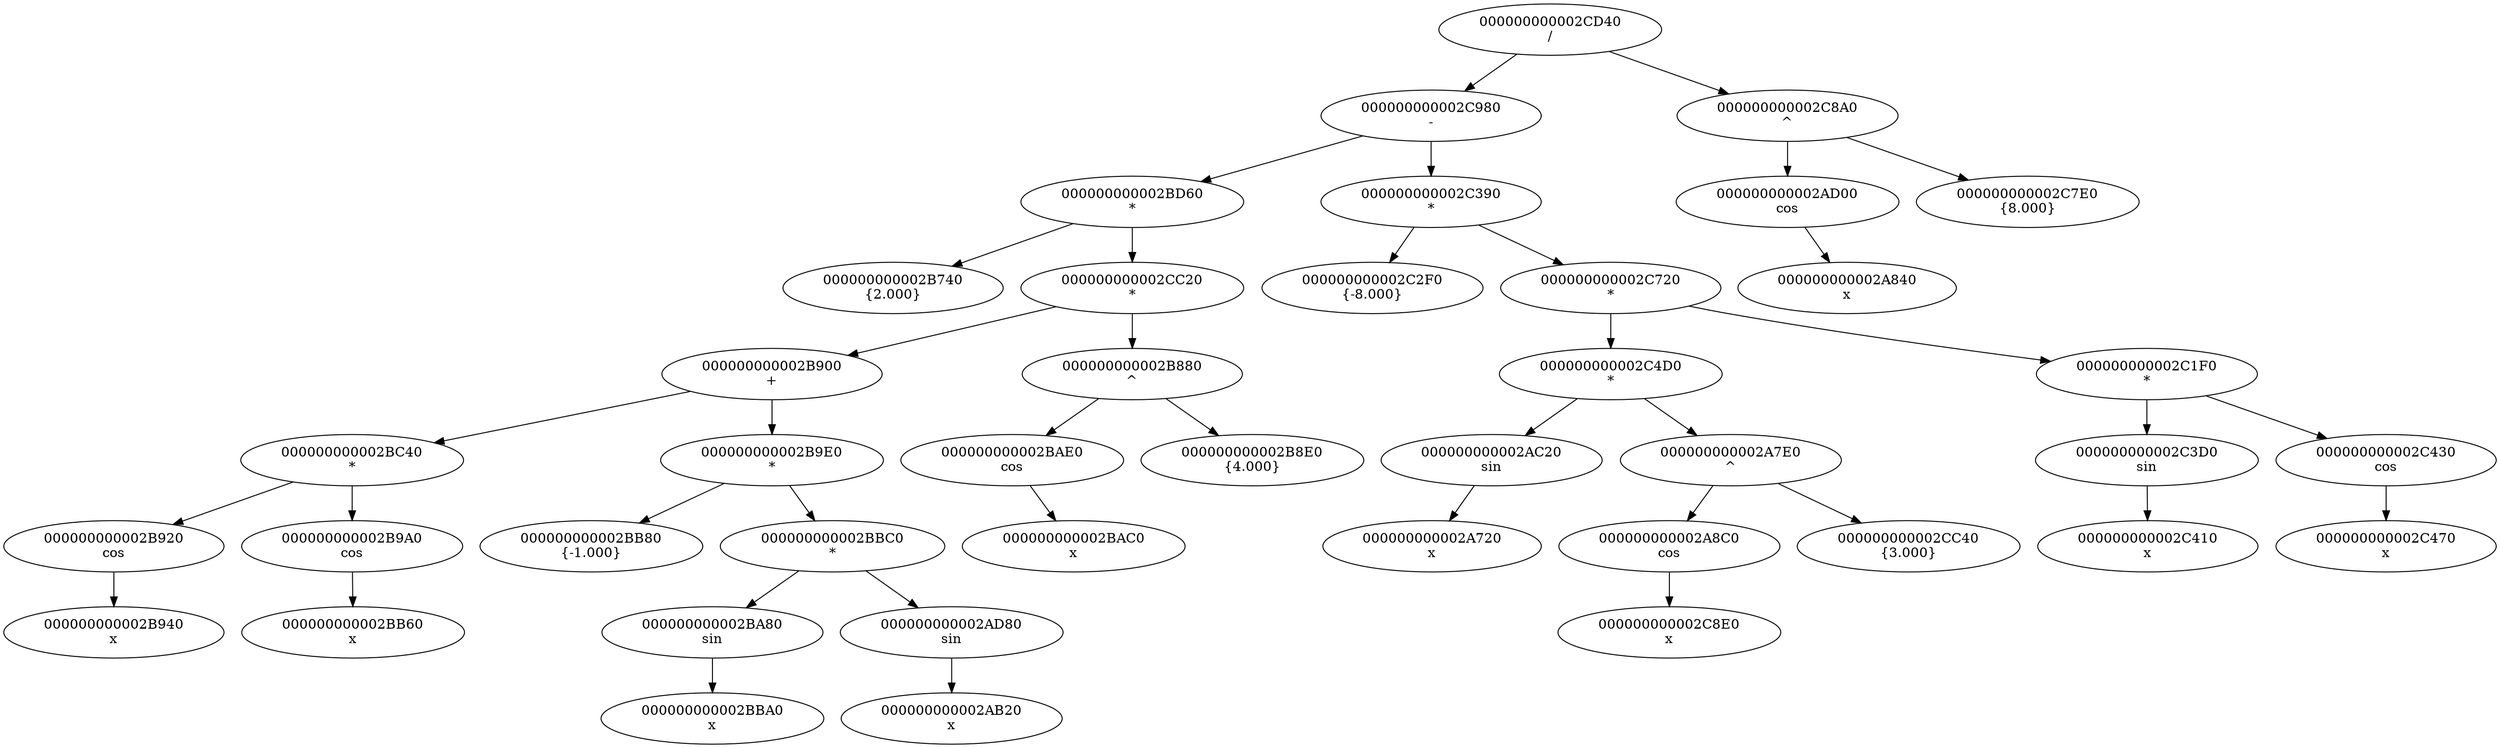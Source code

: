 digraph G{
"000000000002CD40
/"->"000000000002C980
-";
"000000000002CD40
/"->"000000000002C8A0
^";
"000000000002C980
-"->"000000000002BD60
*";
"000000000002C980
-"->"000000000002C390
*";
"000000000002BD60
*"->"000000000002B740
{2.000}";
"000000000002BD60
*"->"000000000002CC20
*";
"000000000002B740
{2.000}";
"000000000002CC20
*"->"000000000002B900
+";
"000000000002CC20
*"->"000000000002B880
^";
"000000000002B900
+"->"000000000002BC40
*";
"000000000002B900
+"->"000000000002B9E0
*";
"000000000002BC40
*"->"000000000002B920
cos";
"000000000002BC40
*"->"000000000002B9A0
cos";
"000000000002B920
cos"->"000000000002B940
x";
"000000000002B940
x";
"000000000002B9A0
cos"->"000000000002BB60
x";
"000000000002BB60
x";
"000000000002B9E0
*"->"000000000002BB80
{-1.000}";
"000000000002B9E0
*"->"000000000002BBC0
*";
"000000000002BB80
{-1.000}";
"000000000002BBC0
*"->"000000000002BA80
sin";
"000000000002BBC0
*"->"000000000002AD80
sin";
"000000000002BA80
sin"->"000000000002BBA0
x";
"000000000002BBA0
x";
"000000000002AD80
sin"->"000000000002AB20
x";
"000000000002AB20
x";
"000000000002B880
^"->"000000000002BAE0
cos";
"000000000002B880
^"->"000000000002B8E0
{4.000}";
"000000000002BAE0
cos"->"000000000002BAC0
x";
"000000000002BAC0
x";
"000000000002B8E0
{4.000}";
"000000000002C390
*"->"000000000002C2F0
{-8.000}";
"000000000002C390
*"->"000000000002C720
*";
"000000000002C2F0
{-8.000}";
"000000000002C720
*"->"000000000002C4D0
*";
"000000000002C720
*"->"000000000002C1F0
*";
"000000000002C4D0
*"->"000000000002AC20
sin";
"000000000002C4D0
*"->"000000000002A7E0
^";
"000000000002AC20
sin"->"000000000002A720
x";
"000000000002A720
x";
"000000000002A7E0
^"->"000000000002A8C0
cos";
"000000000002A7E0
^"->"000000000002CC40
{3.000}";
"000000000002A8C0
cos"->"000000000002C8E0
x";
"000000000002C8E0
x";
"000000000002CC40
{3.000}";
"000000000002C1F0
*"->"000000000002C3D0
sin";
"000000000002C1F0
*"->"000000000002C430
cos";
"000000000002C3D0
sin"->"000000000002C410
x";
"000000000002C410
x";
"000000000002C430
cos"->"000000000002C470
x";
"000000000002C470
x";
"000000000002C8A0
^"->"000000000002AD00
cos";
"000000000002C8A0
^"->"000000000002C7E0
{8.000}";
"000000000002AD00
cos"->"000000000002A840
x";
"000000000002A840
x";
"000000000002C7E0
{8.000}";
}